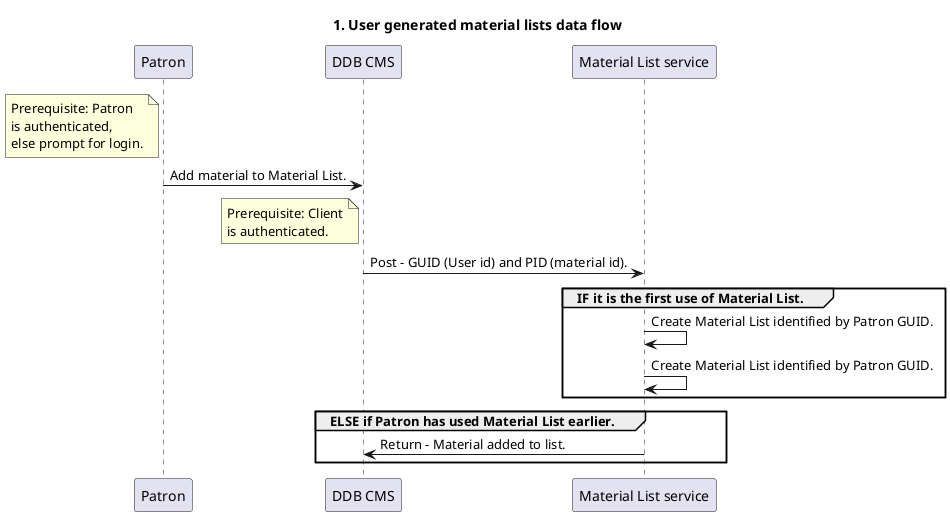 @startuml
    Title: 1. User generated material lists data flow

    Note left of Patron
        Prerequisite: Patron 
        is authenticated, 
        else prompt for login.
    end note

    "Patron"->"DDB CMS": Add material to Material List.
    
    Note left of "DDB CMS"
        Prerequisite: Client
        is authenticated.
    end note

    "DDB CMS"->"Material List service": Post - GUID (User id) and PID (material id).

    group IF it is the first use of Material List.
        "Material List service"->"Material List service": Create Material List identified by Patron GUID.
        "Material List service"->"Material List service": Create Material List identified by Patron GUID.
    end

    group ELSE if Patron has used Material List earlier.
        "Material List service"->"DDB CMS": Return - Material added to list.
    end
            
@enduml